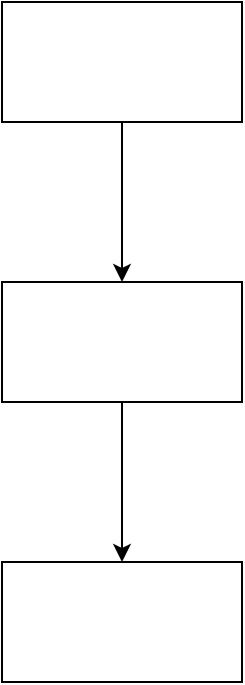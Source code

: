 <mxfile version="20.8.18" type="github">
  <diagram name="第 1 页" id="CfvoN4Zc4rdxBvuIvTsy">
    <mxGraphModel dx="1434" dy="771" grid="1" gridSize="10" guides="1" tooltips="1" connect="1" arrows="1" fold="1" page="1" pageScale="1" pageWidth="827" pageHeight="1169" math="0" shadow="0">
      <root>
        <mxCell id="0" />
        <mxCell id="1" parent="0" />
        <mxCell id="DOwbeW4rPGn3xaMvZdW7-4" value="" style="edgeStyle=orthogonalEdgeStyle;rounded=0;orthogonalLoop=1;jettySize=auto;html=1;" parent="1" source="DOwbeW4rPGn3xaMvZdW7-1" target="DOwbeW4rPGn3xaMvZdW7-3" edge="1">
          <mxGeometry relative="1" as="geometry" />
        </mxCell>
        <mxCell id="DOwbeW4rPGn3xaMvZdW7-1" value="" style="rounded=0;whiteSpace=wrap;html=1;" parent="1" vertex="1">
          <mxGeometry x="350" y="370" width="120" height="60" as="geometry" />
        </mxCell>
        <mxCell id="DOwbeW4rPGn3xaMvZdW7-6" value="" style="edgeStyle=orthogonalEdgeStyle;rounded=0;orthogonalLoop=1;jettySize=auto;html=1;" parent="1" source="DOwbeW4rPGn3xaMvZdW7-3" target="DOwbeW4rPGn3xaMvZdW7-5" edge="1">
          <mxGeometry relative="1" as="geometry" />
        </mxCell>
        <mxCell id="DOwbeW4rPGn3xaMvZdW7-3" value="" style="rounded=0;whiteSpace=wrap;html=1;" parent="1" vertex="1">
          <mxGeometry x="350" y="510" width="120" height="60" as="geometry" />
        </mxCell>
        <mxCell id="DOwbeW4rPGn3xaMvZdW7-5" value="" style="rounded=0;whiteSpace=wrap;html=1;" parent="1" vertex="1">
          <mxGeometry x="350" y="650" width="120" height="60" as="geometry" />
        </mxCell>
      </root>
    </mxGraphModel>
  </diagram>
</mxfile>
